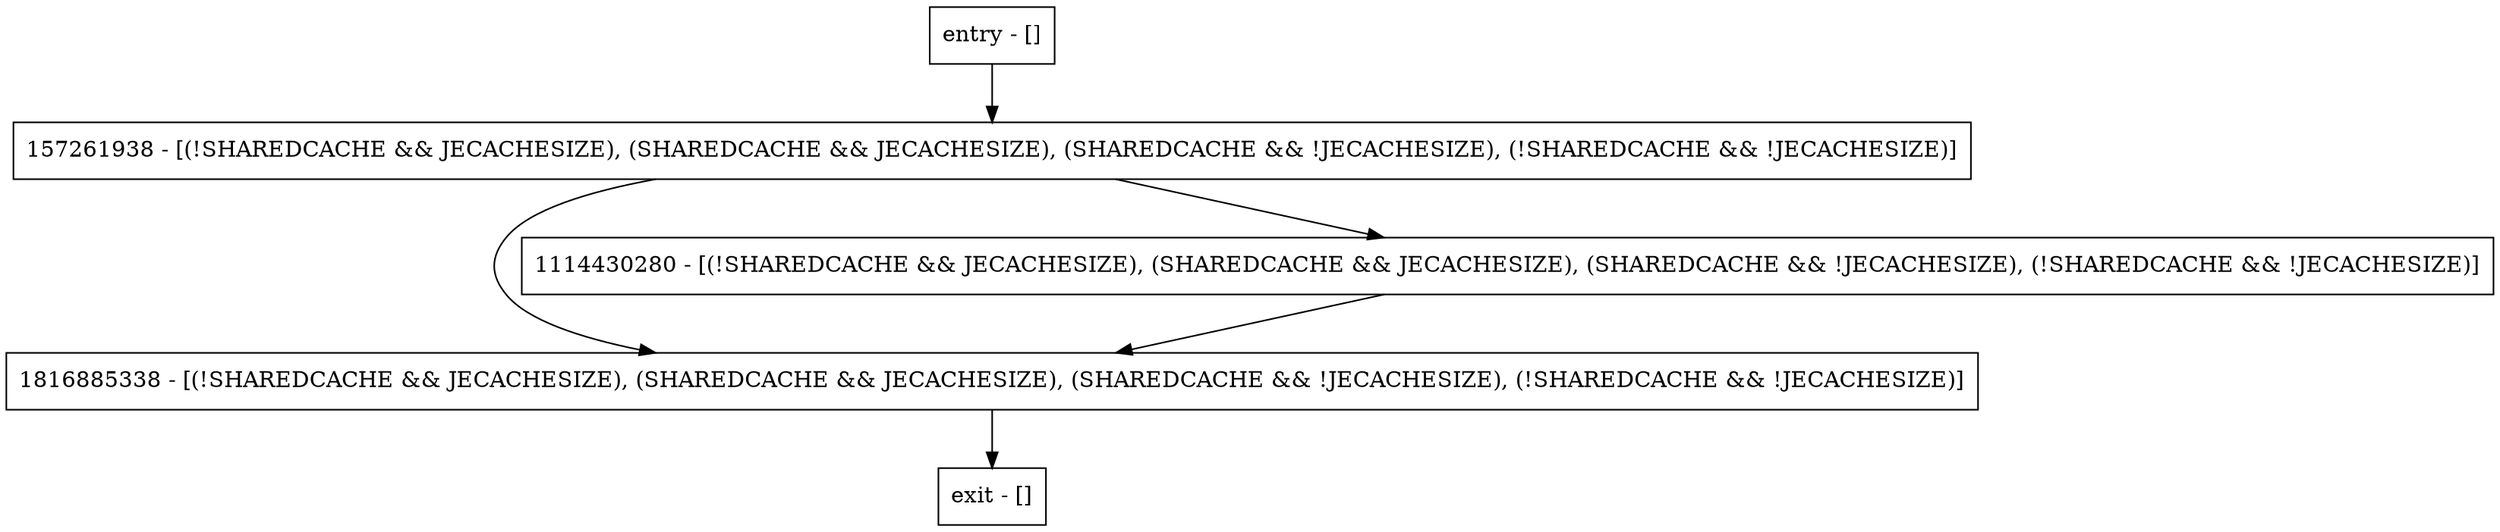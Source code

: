 digraph getVal {
node [shape=record];
entry [label="entry - []"];
exit [label="exit - []"];
1816885338 [label="1816885338 - [(!SHAREDCACHE && JECACHESIZE), (SHAREDCACHE && JECACHESIZE), (SHAREDCACHE && !JECACHESIZE), (!SHAREDCACHE && !JECACHESIZE)]"];
157261938 [label="157261938 - [(!SHAREDCACHE && JECACHESIZE), (SHAREDCACHE && JECACHESIZE), (SHAREDCACHE && !JECACHESIZE), (!SHAREDCACHE && !JECACHESIZE)]"];
1114430280 [label="1114430280 - [(!SHAREDCACHE && JECACHESIZE), (SHAREDCACHE && JECACHESIZE), (SHAREDCACHE && !JECACHESIZE), (!SHAREDCACHE && !JECACHESIZE)]"];
entry;
exit;
entry -> 157261938;
1816885338 -> exit;
157261938 -> 1816885338;
157261938 -> 1114430280;
1114430280 -> 1816885338;
}
